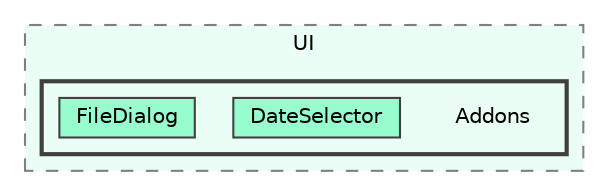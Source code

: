 digraph "C:/GEU/GEUCore/Source/UI/Addons"
{
 // LATEX_PDF_SIZE
  bgcolor="transparent";
  edge [fontname=Helvetica,fontsize=10,labelfontname=Helvetica,labelfontsize=10];
  node [fontname=Helvetica,fontsize=10,shape=box,height=0.2,width=0.4];
  compound=true
  subgraph clusterdir_2e45d1cfd81b932e70cd071fc9b76dab {
    graph [ bgcolor="#ebfef5", pencolor="grey50", label="UI", fontname=Helvetica,fontsize=10 style="filled,dashed", URL="dir_2e45d1cfd81b932e70cd071fc9b76dab.html",tooltip=""]
  subgraph clusterdir_ed28fcff23d26531979feec0f8d8af01 {
    graph [ bgcolor="#ebfef5", pencolor="grey25", label="", fontname=Helvetica,fontsize=10 style="filled,bold", URL="dir_ed28fcff23d26531979feec0f8d8af01.html",tooltip=""]
    dir_ed28fcff23d26531979feec0f8d8af01 [shape=plaintext, label="Addons"];
  dir_3e720b917651abd4c1609414c1b33e9f [label="DateSelector", fillcolor="#98fdce", color="grey25", style="filled", URL="dir_3e720b917651abd4c1609414c1b33e9f.html",tooltip=""];
  dir_c8d0c79563d4ed4375a60b5b2f78d4a6 [label="FileDialog", fillcolor="#98fdce", color="grey25", style="filled", URL="dir_c8d0c79563d4ed4375a60b5b2f78d4a6.html",tooltip=""];
  }
  }
}
